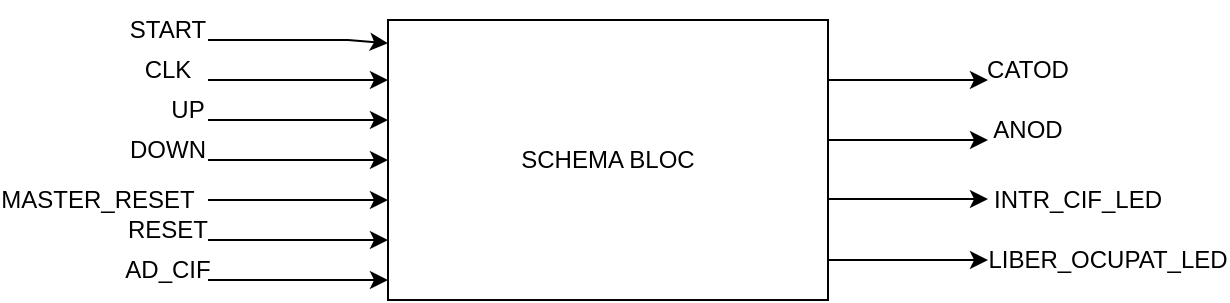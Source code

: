 <mxfile version="21.3.4">
  <diagram name="Page-1" id="RtHPmxulSktc-1wNPgU_">
    <mxGraphModel dx="819" dy="434" grid="1" gridSize="10" guides="1" tooltips="1" connect="1" arrows="1" fold="1" page="1" pageScale="1" pageWidth="850" pageHeight="1100" math="0" shadow="0">
      <root>
        <mxCell id="0" />
        <mxCell id="1" parent="0" />
        <mxCell id="yCuxuIMNNAn65O3YZUid-1" value="" style="rounded=0;whiteSpace=wrap;html=1;" vertex="1" parent="1">
          <mxGeometry x="240" y="280" width="220" height="140" as="geometry" />
        </mxCell>
        <mxCell id="yCuxuIMNNAn65O3YZUid-2" value="" style="endArrow=classic;html=1;rounded=0;entryX=0;entryY=0.083;entryDx=0;entryDy=0;entryPerimeter=0;" edge="1" parent="1" target="yCuxuIMNNAn65O3YZUid-1">
          <mxGeometry width="50" height="50" relative="1" as="geometry">
            <mxPoint x="150" y="290" as="sourcePoint" />
            <mxPoint x="200" y="240" as="targetPoint" />
            <Array as="points">
              <mxPoint x="190" y="290" />
              <mxPoint x="220" y="290" />
            </Array>
          </mxGeometry>
        </mxCell>
        <mxCell id="yCuxuIMNNAn65O3YZUid-3" value="" style="endArrow=classic;html=1;rounded=0;entryX=0;entryY=0.083;entryDx=0;entryDy=0;entryPerimeter=0;" edge="1" parent="1">
          <mxGeometry width="50" height="50" relative="1" as="geometry">
            <mxPoint x="150" y="310" as="sourcePoint" />
            <mxPoint x="240" y="310" as="targetPoint" />
            <Array as="points">
              <mxPoint x="190" y="310" />
              <mxPoint x="220" y="310" />
            </Array>
          </mxGeometry>
        </mxCell>
        <mxCell id="yCuxuIMNNAn65O3YZUid-4" value="" style="endArrow=classic;html=1;rounded=0;entryX=0;entryY=0.083;entryDx=0;entryDy=0;entryPerimeter=0;" edge="1" parent="1">
          <mxGeometry width="50" height="50" relative="1" as="geometry">
            <mxPoint x="150" y="330" as="sourcePoint" />
            <mxPoint x="240" y="330" as="targetPoint" />
            <Array as="points">
              <mxPoint x="190" y="330" />
              <mxPoint x="220" y="330" />
            </Array>
          </mxGeometry>
        </mxCell>
        <mxCell id="yCuxuIMNNAn65O3YZUid-5" value="" style="endArrow=classic;html=1;rounded=0;entryX=0;entryY=0.083;entryDx=0;entryDy=0;entryPerimeter=0;" edge="1" parent="1">
          <mxGeometry width="50" height="50" relative="1" as="geometry">
            <mxPoint x="150" y="350" as="sourcePoint" />
            <mxPoint x="240" y="350" as="targetPoint" />
            <Array as="points">
              <mxPoint x="190" y="350" />
              <mxPoint x="220" y="350" />
            </Array>
          </mxGeometry>
        </mxCell>
        <mxCell id="yCuxuIMNNAn65O3YZUid-6" value="" style="endArrow=classic;html=1;rounded=0;entryX=0;entryY=0.083;entryDx=0;entryDy=0;entryPerimeter=0;" edge="1" parent="1">
          <mxGeometry width="50" height="50" relative="1" as="geometry">
            <mxPoint x="150" y="370" as="sourcePoint" />
            <mxPoint x="240" y="370" as="targetPoint" />
            <Array as="points">
              <mxPoint x="190" y="370" />
              <mxPoint x="220" y="370" />
            </Array>
          </mxGeometry>
        </mxCell>
        <mxCell id="yCuxuIMNNAn65O3YZUid-7" value="" style="endArrow=classic;html=1;rounded=0;entryX=0;entryY=0.083;entryDx=0;entryDy=0;entryPerimeter=0;" edge="1" parent="1">
          <mxGeometry width="50" height="50" relative="1" as="geometry">
            <mxPoint x="150" y="390" as="sourcePoint" />
            <mxPoint x="240" y="390" as="targetPoint" />
            <Array as="points">
              <mxPoint x="190" y="390" />
              <mxPoint x="220" y="390" />
            </Array>
          </mxGeometry>
        </mxCell>
        <mxCell id="yCuxuIMNNAn65O3YZUid-8" value="" style="endArrow=classic;html=1;rounded=0;entryX=0;entryY=0.083;entryDx=0;entryDy=0;entryPerimeter=0;" edge="1" parent="1">
          <mxGeometry width="50" height="50" relative="1" as="geometry">
            <mxPoint x="150" y="410" as="sourcePoint" />
            <mxPoint x="240" y="410" as="targetPoint" />
            <Array as="points">
              <mxPoint x="190" y="410" />
              <mxPoint x="220" y="410" />
            </Array>
          </mxGeometry>
        </mxCell>
        <mxCell id="yCuxuIMNNAn65O3YZUid-10" value="START" style="text;html=1;strokeColor=none;fillColor=none;align=center;verticalAlign=middle;whiteSpace=wrap;rounded=0;" vertex="1" parent="1">
          <mxGeometry x="100" y="270" width="60" height="30" as="geometry" />
        </mxCell>
        <mxCell id="yCuxuIMNNAn65O3YZUid-11" value="CLK" style="text;html=1;strokeColor=none;fillColor=none;align=center;verticalAlign=middle;whiteSpace=wrap;rounded=0;" vertex="1" parent="1">
          <mxGeometry x="100" y="290" width="60" height="30" as="geometry" />
        </mxCell>
        <mxCell id="yCuxuIMNNAn65O3YZUid-12" value="UP" style="text;html=1;strokeColor=none;fillColor=none;align=center;verticalAlign=middle;whiteSpace=wrap;rounded=0;" vertex="1" parent="1">
          <mxGeometry x="110" y="310" width="60" height="30" as="geometry" />
        </mxCell>
        <mxCell id="yCuxuIMNNAn65O3YZUid-13" value="DOWN" style="text;html=1;strokeColor=none;fillColor=none;align=center;verticalAlign=middle;whiteSpace=wrap;rounded=0;" vertex="1" parent="1">
          <mxGeometry x="100" y="330" width="60" height="30" as="geometry" />
        </mxCell>
        <mxCell id="yCuxuIMNNAn65O3YZUid-14" value="MASTER_RESET" style="text;html=1;strokeColor=none;fillColor=none;align=center;verticalAlign=middle;whiteSpace=wrap;rounded=0;" vertex="1" parent="1">
          <mxGeometry x="50" y="350" width="90" height="40" as="geometry" />
        </mxCell>
        <mxCell id="yCuxuIMNNAn65O3YZUid-15" value="RESET" style="text;html=1;strokeColor=none;fillColor=none;align=center;verticalAlign=middle;whiteSpace=wrap;rounded=0;" vertex="1" parent="1">
          <mxGeometry x="100" y="370" width="60" height="30" as="geometry" />
        </mxCell>
        <mxCell id="yCuxuIMNNAn65O3YZUid-16" value="AD_CIF" style="text;html=1;strokeColor=none;fillColor=none;align=center;verticalAlign=middle;whiteSpace=wrap;rounded=0;" vertex="1" parent="1">
          <mxGeometry x="100" y="390" width="60" height="30" as="geometry" />
        </mxCell>
        <mxCell id="yCuxuIMNNAn65O3YZUid-17" value="SCHEMA BLOC" style="text;html=1;strokeColor=none;fillColor=none;align=center;verticalAlign=middle;whiteSpace=wrap;rounded=0;" vertex="1" parent="1">
          <mxGeometry x="300" y="325" width="100" height="50" as="geometry" />
        </mxCell>
        <mxCell id="yCuxuIMNNAn65O3YZUid-23" value="" style="endArrow=classic;html=1;rounded=0;" edge="1" parent="1">
          <mxGeometry width="50" height="50" relative="1" as="geometry">
            <mxPoint x="460" y="310" as="sourcePoint" />
            <mxPoint x="540" y="310" as="targetPoint" />
          </mxGeometry>
        </mxCell>
        <mxCell id="yCuxuIMNNAn65O3YZUid-24" value="" style="endArrow=classic;html=1;rounded=0;" edge="1" parent="1">
          <mxGeometry width="50" height="50" relative="1" as="geometry">
            <mxPoint x="460" y="340" as="sourcePoint" />
            <mxPoint x="540" y="340" as="targetPoint" />
          </mxGeometry>
        </mxCell>
        <mxCell id="yCuxuIMNNAn65O3YZUid-25" value="" style="endArrow=classic;html=1;rounded=0;" edge="1" parent="1">
          <mxGeometry width="50" height="50" relative="1" as="geometry">
            <mxPoint x="460" y="369.52" as="sourcePoint" />
            <mxPoint x="540" y="369.52" as="targetPoint" />
          </mxGeometry>
        </mxCell>
        <mxCell id="yCuxuIMNNAn65O3YZUid-26" value="" style="endArrow=classic;html=1;rounded=0;" edge="1" parent="1">
          <mxGeometry width="50" height="50" relative="1" as="geometry">
            <mxPoint x="460" y="400" as="sourcePoint" />
            <mxPoint x="540" y="400" as="targetPoint" />
          </mxGeometry>
        </mxCell>
        <mxCell id="yCuxuIMNNAn65O3YZUid-27" value="CATOD" style="text;html=1;strokeColor=none;fillColor=none;align=center;verticalAlign=middle;whiteSpace=wrap;rounded=0;" vertex="1" parent="1">
          <mxGeometry x="530" y="290" width="60" height="30" as="geometry" />
        </mxCell>
        <mxCell id="yCuxuIMNNAn65O3YZUid-28" value="ANOD" style="text;html=1;strokeColor=none;fillColor=none;align=center;verticalAlign=middle;whiteSpace=wrap;rounded=0;" vertex="1" parent="1">
          <mxGeometry x="530" y="320" width="60" height="30" as="geometry" />
        </mxCell>
        <mxCell id="yCuxuIMNNAn65O3YZUid-29" value="INTR_CIF_LED" style="text;html=1;strokeColor=none;fillColor=none;align=center;verticalAlign=middle;whiteSpace=wrap;rounded=0;" vertex="1" parent="1">
          <mxGeometry x="540" y="355" width="90" height="30" as="geometry" />
        </mxCell>
        <mxCell id="yCuxuIMNNAn65O3YZUid-30" value="LIBER_OCUPAT_LED" style="text;html=1;strokeColor=none;fillColor=none;align=center;verticalAlign=middle;whiteSpace=wrap;rounded=0;" vertex="1" parent="1">
          <mxGeometry x="540" y="385" width="120" height="30" as="geometry" />
        </mxCell>
      </root>
    </mxGraphModel>
  </diagram>
</mxfile>
